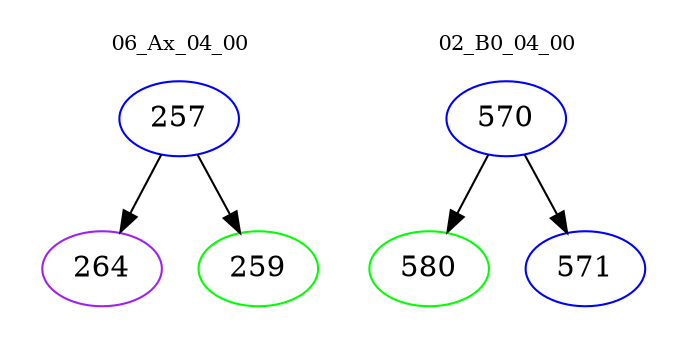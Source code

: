 digraph{
subgraph cluster_0 {
color = white
label = "06_Ax_04_00";
fontsize=10;
T0_257 [label="257", color="blue"]
T0_257 -> T0_264 [color="black"]
T0_264 [label="264", color="purple"]
T0_257 -> T0_259 [color="black"]
T0_259 [label="259", color="green"]
}
subgraph cluster_1 {
color = white
label = "02_B0_04_00";
fontsize=10;
T1_570 [label="570", color="blue"]
T1_570 -> T1_580 [color="black"]
T1_580 [label="580", color="green"]
T1_570 -> T1_571 [color="black"]
T1_571 [label="571", color="blue"]
}
}
